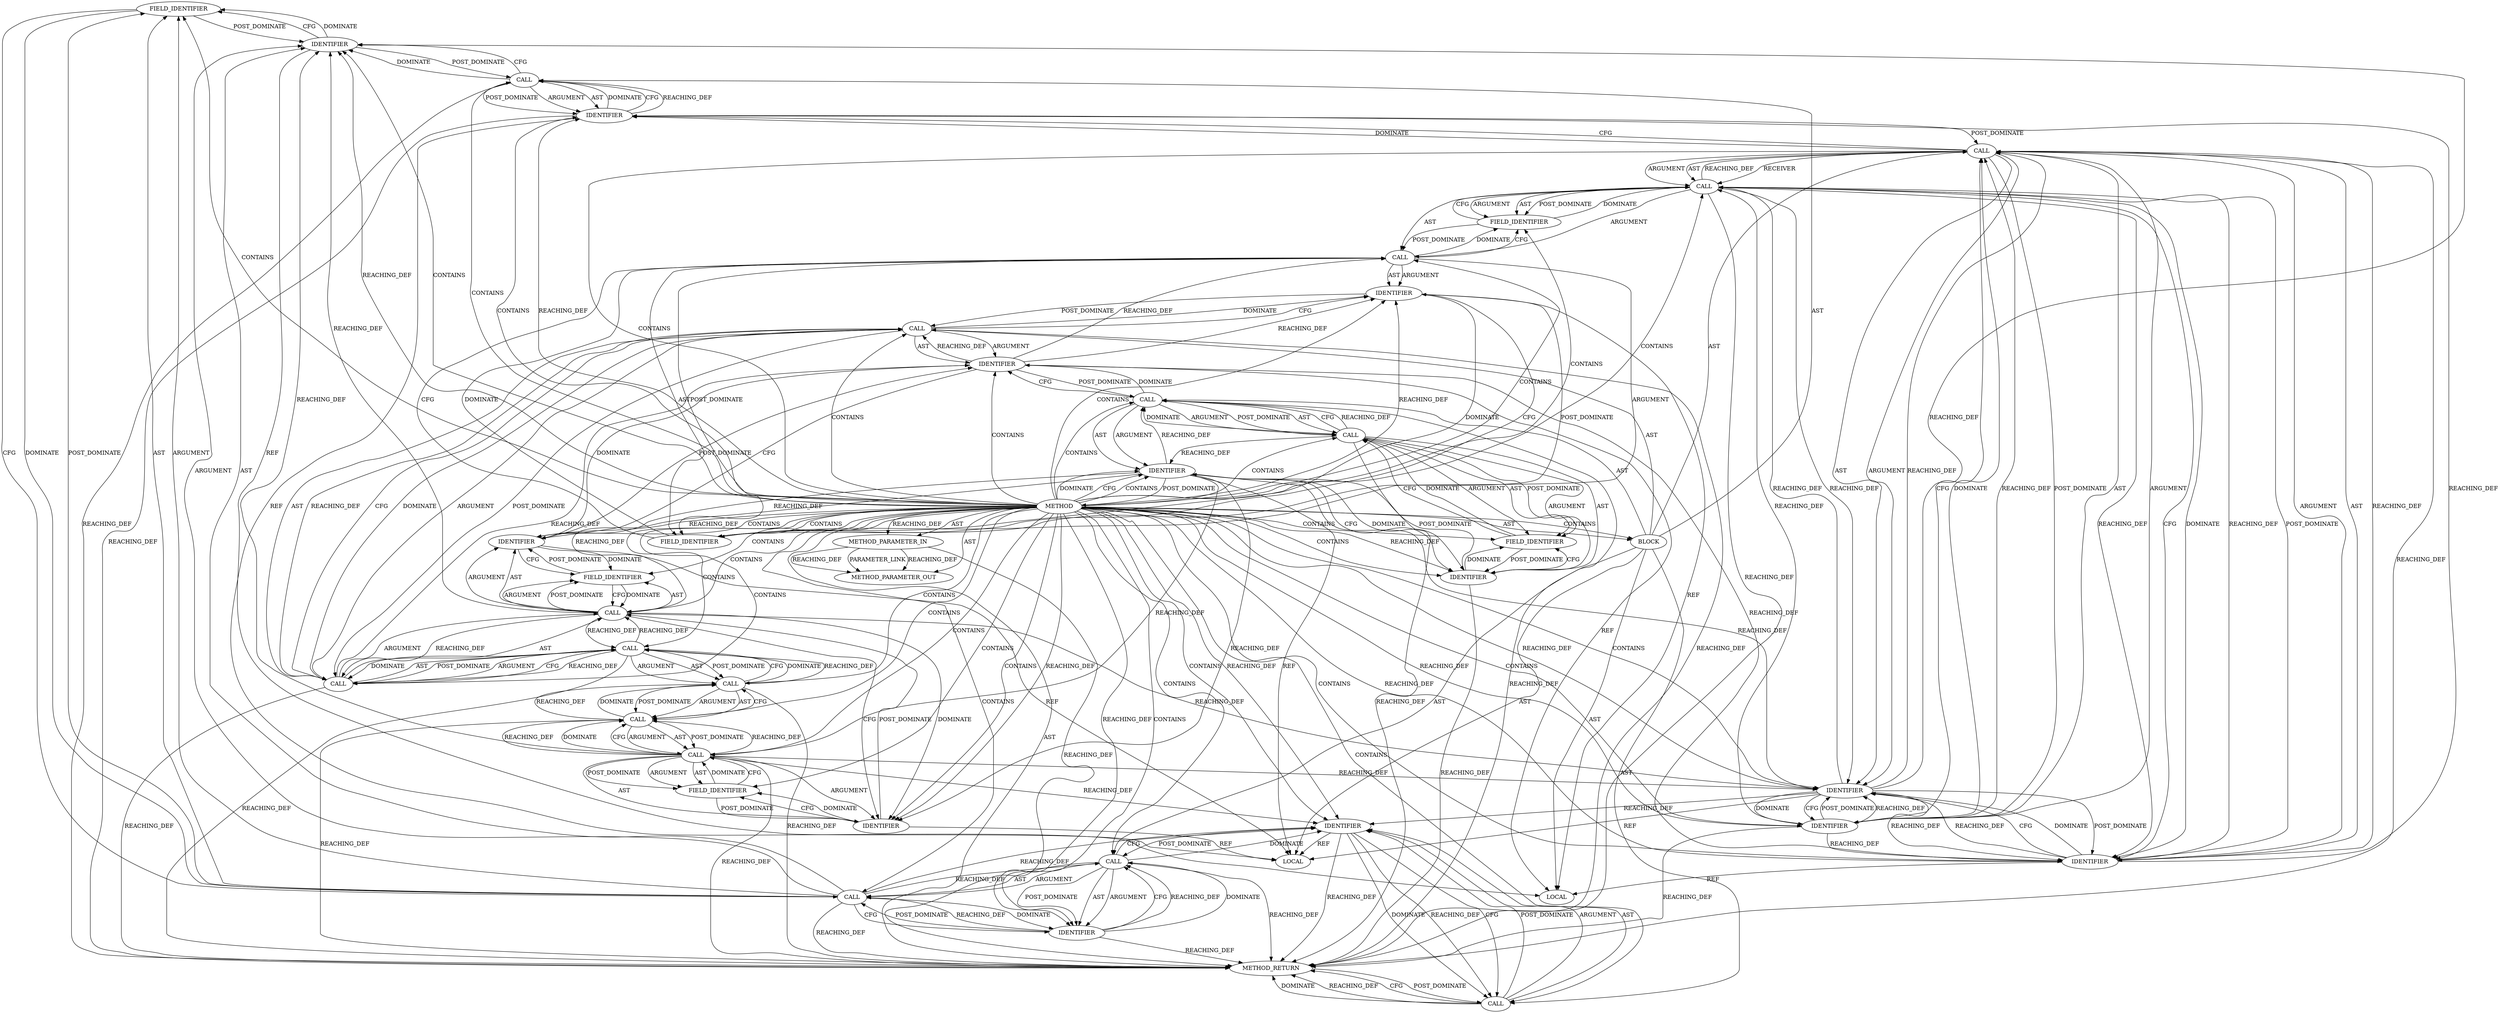 digraph {
  1000 [label=FIELD_IDENTIFIER ORDER=2 ARGUMENT_INDEX=2 CODE="netdev" COLUMN_NUMBER=2 LINE_NUMBER=83 CANONICAL_NAME="netdev"]
  1003 [label=IDENTIFIER ORDER=1 ARGUMENT_INDEX=1 CODE="ctx" COLUMN_NUMBER=22 LINE_NUMBER=84 TYPE_FULL_NAME="tls_context*" NAME="ctx"]
  21283 [label=METHOD_PARAMETER_OUT ORDER=1 CODE="struct work_struct *work" IS_VARIADIC=false COLUMN_NUMBER=36 LINE_NUMBER=68 TYPE_FULL_NAME="work_struct*" EVALUATION_STRATEGY="BY_VALUE" INDEX=1 NAME="work"]
  964 [label=METHOD COLUMN_NUMBER=1 LINE_NUMBER=68 COLUMN_NUMBER_END=1 IS_EXTERNAL=false SIGNATURE="void tls_device_tx_del_task (work_struct*)" NAME="tls_device_tx_del_task" AST_PARENT_TYPE="TYPE_DECL" AST_PARENT_FULL_NAME="tls_device.c:<global>" ORDER=8 CODE="static void tls_device_tx_del_task(struct work_struct *work)
{
	struct tls_offload_context_tx *offload_ctx =
		container_of(work, struct tls_offload_context_tx, destruct_work);
	struct tls_context *ctx = offload_ctx->ctx;
	struct net_device *netdev;

	/* Safe, because this is the destroy flow, refcount is 0, so
	 * tls_device_down can't store this field in parallel.
	 */
	netdev = rcu_dereference_protected(ctx->netdev,
					   !refcount_read(&ctx->refcount));

	netdev->tlsdev_ops->tls_dev_del(netdev, ctx, TLS_OFFLOAD_CTX_DIR_TX);
	dev_put(netdev);
	ctx->netdev = NULL;
	tls_device_free_ctx(ctx);
}" FULL_NAME="tls_device_tx_del_task" LINE_NUMBER_END=85 FILENAME="tls_device.c"]
  987 [label=CALL ORDER=1 ARGUMENT_INDEX=0 CODE="netdev->tlsdev_ops->tls_dev_del" COLUMN_NUMBER=2 METHOD_FULL_NAME="<operator>.indirectFieldAccess" LINE_NUMBER=81 TYPE_FULL_NAME="<empty>" DISPATCH_TYPE="STATIC_DISPATCH" SIGNATURE="" NAME="<operator>.indirectFieldAccess"]
  982 [label=CALL ORDER=1 ARGUMENT_INDEX=1 CODE="&ctx->refcount" COLUMN_NUMBER=24 METHOD_FULL_NAME="<operator>.addressOf" LINE_NUMBER=79 TYPE_FULL_NAME="<empty>" DISPATCH_TYPE="STATIC_DISPATCH" SIGNATURE="" NAME="<operator>.addressOf"]
  975 [label=IDENTIFIER ORDER=1 ARGUMENT_INDEX=1 CODE="netdev" COLUMN_NUMBER=2 LINE_NUMBER=78 TYPE_FULL_NAME="net_device*" NAME="netdev"]
  985 [label=FIELD_IDENTIFIER ORDER=2 ARGUMENT_INDEX=2 CODE="refcount" COLUMN_NUMBER=25 LINE_NUMBER=79 CANONICAL_NAME="refcount"]
  966 [label=BLOCK ORDER=2 ARGUMENT_INDEX=-1 CODE="{
	struct tls_offload_context_tx *offload_ctx =
		container_of(work, struct tls_offload_context_tx, destruct_work);
	struct tls_context *ctx = offload_ctx->ctx;
	struct net_device *netdev;

	/* Safe, because this is the destroy flow, refcount is 0, so
	 * tls_device_down can't store this field in parallel.
	 */
	netdev = rcu_dereference_protected(ctx->netdev,
					   !refcount_read(&ctx->refcount));

	netdev->tlsdev_ops->tls_dev_del(netdev, ctx, TLS_OFFLOAD_CTX_DIR_TX);
	dev_put(netdev);
	ctx->netdev = NULL;
	tls_device_free_ctx(ctx);
}" COLUMN_NUMBER=1 LINE_NUMBER=69 TYPE_FULL_NAME="void"]
  979 [label=FIELD_IDENTIFIER ORDER=2 ARGUMENT_INDEX=2 CODE="netdev" COLUMN_NUMBER=37 LINE_NUMBER=78 CANONICAL_NAME="netdev"]
  978 [label=IDENTIFIER ORDER=1 ARGUMENT_INDEX=1 CODE="ctx" COLUMN_NUMBER=37 LINE_NUMBER=78 TYPE_FULL_NAME="tls_context*" NAME="ctx"]
  991 [label=FIELD_IDENTIFIER ORDER=2 ARGUMENT_INDEX=2 CODE="tls_dev_del" COLUMN_NUMBER=2 LINE_NUMBER=81 CANONICAL_NAME="tls_dev_del"]
  1001 [label=IDENTIFIER ORDER=2 ARGUMENT_INDEX=2 CODE="NULL" COLUMN_NUMBER=16 LINE_NUMBER=83 TYPE_FULL_NAME="ANY" NAME="NULL"]
  969 [label=IDENTIFIER ORDER=1 ARGUMENT_INDEX=1 CODE="ctx" COLUMN_NUMBER=22 LINE_NUMBER=72 TYPE_FULL_NAME="tls_context*" NAME="ctx"]
  990 [label=FIELD_IDENTIFIER ORDER=2 ARGUMENT_INDEX=2 CODE="tlsdev_ops" COLUMN_NUMBER=2 LINE_NUMBER=81 CANONICAL_NAME="tlsdev_ops"]
  977 [label=CALL ORDER=1 ARGUMENT_INDEX=1 CODE="ctx->netdev" COLUMN_NUMBER=37 METHOD_FULL_NAME="<operator>.indirectFieldAccess" LINE_NUMBER=78 TYPE_FULL_NAME="<empty>" DISPATCH_TYPE="STATIC_DISPATCH" SIGNATURE="" NAME="<operator>.indirectFieldAccess"]
  976 [label=CALL ORDER=2 ARGUMENT_INDEX=2 CODE="rcu_dereference_protected(ctx->netdev,
					   !refcount_read(&ctx->refcount))" COLUMN_NUMBER=11 METHOD_FULL_NAME="rcu_dereference_protected" LINE_NUMBER=78 TYPE_FULL_NAME="<empty>" DISPATCH_TYPE="STATIC_DISPATCH" SIGNATURE="" NAME="rcu_dereference_protected"]
  986 [label=CALL ORDER=5 ARGUMENT_INDEX=-1 CODE="netdev->tlsdev_ops->tls_dev_del(netdev, ctx, TLS_OFFLOAD_CTX_DIR_TX)" COLUMN_NUMBER=2 METHOD_FULL_NAME="tls_dev_del" LINE_NUMBER=81 TYPE_FULL_NAME="<empty>" DISPATCH_TYPE="STATIC_DISPATCH" SIGNATURE="" NAME="tls_dev_del"]
  997 [label=CALL ORDER=7 ARGUMENT_INDEX=-1 CODE="ctx->netdev = NULL" COLUMN_NUMBER=2 METHOD_FULL_NAME="<operator>.assignment" LINE_NUMBER=83 TYPE_FULL_NAME="<empty>" DISPATCH_TYPE="STATIC_DISPATCH" SIGNATURE="" NAME="<operator>.assignment"]
  965 [label=METHOD_PARAMETER_IN ORDER=1 CODE="struct work_struct *work" IS_VARIADIC=false COLUMN_NUMBER=36 LINE_NUMBER=68 TYPE_FULL_NAME="work_struct*" EVALUATION_STRATEGY="BY_VALUE" INDEX=1 NAME="work"]
  984 [label=IDENTIFIER ORDER=1 ARGUMENT_INDEX=1 CODE="ctx" COLUMN_NUMBER=25 LINE_NUMBER=79 TYPE_FULL_NAME="tls_context*" NAME="ctx"]
  983 [label=CALL ORDER=1 ARGUMENT_INDEX=1 CODE="ctx->refcount" COLUMN_NUMBER=25 METHOD_FULL_NAME="<operator>.indirectFieldAccess" LINE_NUMBER=79 TYPE_FULL_NAME="<empty>" DISPATCH_TYPE="STATIC_DISPATCH" SIGNATURE="" NAME="<operator>.indirectFieldAccess"]
  981 [label=CALL ORDER=1 ARGUMENT_INDEX=1 CODE="refcount_read(&ctx->refcount)" COLUMN_NUMBER=10 METHOD_FULL_NAME="refcount_read" LINE_NUMBER=79 TYPE_FULL_NAME="<empty>" DISPATCH_TYPE="STATIC_DISPATCH" SIGNATURE="" NAME="refcount_read"]
  980 [label=CALL ORDER=2 ARGUMENT_INDEX=2 CODE="!refcount_read(&ctx->refcount)" COLUMN_NUMBER=9 METHOD_FULL_NAME="<operator>.logicalNot" LINE_NUMBER=79 TYPE_FULL_NAME="<empty>" DISPATCH_TYPE="STATIC_DISPATCH" SIGNATURE="" NAME="<operator>.logicalNot"]
  974 [label=CALL ORDER=4 ARGUMENT_INDEX=-1 CODE="netdev = rcu_dereference_protected(ctx->netdev,
					   !refcount_read(&ctx->refcount))" COLUMN_NUMBER=2 METHOD_FULL_NAME="<operator>.assignment" LINE_NUMBER=78 TYPE_FULL_NAME="<empty>" DISPATCH_TYPE="STATIC_DISPATCH" SIGNATURE="" NAME="<operator>.assignment"]
  992 [label=IDENTIFIER ORDER=2 ARGUMENT_INDEX=1 CODE="netdev" COLUMN_NUMBER=34 LINE_NUMBER=81 TYPE_FULL_NAME="net_device*" NAME="netdev"]
  993 [label=IDENTIFIER ORDER=3 ARGUMENT_INDEX=2 CODE="ctx" COLUMN_NUMBER=42 LINE_NUMBER=81 TYPE_FULL_NAME="tls_context*" NAME="ctx"]
  971 [label=IDENTIFIER ORDER=1 ARGUMENT_INDEX=1 CODE="offload_ctx" COLUMN_NUMBER=28 LINE_NUMBER=72 TYPE_FULL_NAME="ANY" NAME="offload_ctx"]
  996 [label=IDENTIFIER ORDER=1 ARGUMENT_INDEX=1 CODE="netdev" COLUMN_NUMBER=10 LINE_NUMBER=82 TYPE_FULL_NAME="net_device*" NAME="netdev"]
  972 [label=FIELD_IDENTIFIER ORDER=2 ARGUMENT_INDEX=2 CODE="ctx" COLUMN_NUMBER=28 LINE_NUMBER=72 CANONICAL_NAME="ctx"]
  1004 [label=METHOD_RETURN ORDER=3 CODE="RET" COLUMN_NUMBER=1 LINE_NUMBER=68 TYPE_FULL_NAME="void" EVALUATION_STRATEGY="BY_VALUE"]
  989 [label=IDENTIFIER ORDER=1 ARGUMENT_INDEX=1 CODE="netdev" COLUMN_NUMBER=2 LINE_NUMBER=81 TYPE_FULL_NAME="net_device*" NAME="netdev"]
  967 [label=LOCAL ORDER=1 CODE="struct tls_context* ctx" COLUMN_NUMBER=21 LINE_NUMBER=72 TYPE_FULL_NAME="tls_context*" NAME="ctx"]
  968 [label=CALL ORDER=2 ARGUMENT_INDEX=-1 CODE="*ctx = offload_ctx->ctx" COLUMN_NUMBER=21 METHOD_FULL_NAME="<operator>.assignment" LINE_NUMBER=72 TYPE_FULL_NAME="<empty>" DISPATCH_TYPE="STATIC_DISPATCH" SIGNATURE="" NAME="<operator>.assignment"]
  970 [label=CALL ORDER=2 ARGUMENT_INDEX=2 CODE="offload_ctx->ctx" COLUMN_NUMBER=28 METHOD_FULL_NAME="<operator>.indirectFieldAccess" LINE_NUMBER=72 TYPE_FULL_NAME="<empty>" DISPATCH_TYPE="STATIC_DISPATCH" SIGNATURE="" NAME="<operator>.indirectFieldAccess"]
  994 [label=IDENTIFIER ORDER=4 ARGUMENT_INDEX=3 CODE="TLS_OFFLOAD_CTX_DIR_TX" COLUMN_NUMBER=47 LINE_NUMBER=81 TYPE_FULL_NAME="ANY" NAME="TLS_OFFLOAD_CTX_DIR_TX"]
  999 [label=IDENTIFIER ORDER=1 ARGUMENT_INDEX=1 CODE="ctx" COLUMN_NUMBER=2 LINE_NUMBER=83 TYPE_FULL_NAME="tls_context*" NAME="ctx"]
  1002 [label=CALL ORDER=8 ARGUMENT_INDEX=-1 CODE="tls_device_free_ctx(ctx)" COLUMN_NUMBER=2 METHOD_FULL_NAME="tls_device_free_ctx" LINE_NUMBER=84 TYPE_FULL_NAME="<empty>" DISPATCH_TYPE="STATIC_DISPATCH" SIGNATURE="" NAME="tls_device_free_ctx"]
  988 [label=CALL ORDER=1 ARGUMENT_INDEX=1 CODE="netdev->tlsdev_ops" COLUMN_NUMBER=2 METHOD_FULL_NAME="<operator>.indirectFieldAccess" LINE_NUMBER=81 TYPE_FULL_NAME="<empty>" DISPATCH_TYPE="STATIC_DISPATCH" SIGNATURE="" NAME="<operator>.indirectFieldAccess"]
  973 [label=LOCAL ORDER=3 CODE="struct net_device* netdev" COLUMN_NUMBER=20 LINE_NUMBER=73 TYPE_FULL_NAME="net_device*" NAME="netdev"]
  998 [label=CALL ORDER=1 ARGUMENT_INDEX=1 CODE="ctx->netdev" COLUMN_NUMBER=2 METHOD_FULL_NAME="<operator>.indirectFieldAccess" LINE_NUMBER=83 TYPE_FULL_NAME="<empty>" DISPATCH_TYPE="STATIC_DISPATCH" SIGNATURE="" NAME="<operator>.indirectFieldAccess"]
  995 [label=CALL ORDER=6 ARGUMENT_INDEX=-1 CODE="dev_put(netdev)" COLUMN_NUMBER=2 METHOD_FULL_NAME="dev_put" LINE_NUMBER=82 TYPE_FULL_NAME="<empty>" DISPATCH_TYPE="STATIC_DISPATCH" SIGNATURE="" NAME="dev_put"]
  980 -> 977 [label=REACHING_DEF VARIABLE="!refcount_read(&ctx->refcount)"]
  976 -> 974 [label=REACHING_DEF VARIABLE="rcu_dereference_protected(ctx->netdev,
					   !refcount_read(&ctx->refcount))"]
  993 -> 994 [label=DOMINATE ]
  994 -> 987 [label=REACHING_DEF VARIABLE="TLS_OFFLOAD_CTX_DIR_TX"]
  993 -> 987 [label=REACHING_DEF VARIABLE="ctx"]
  993 -> 992 [label=REACHING_DEF VARIABLE="ctx"]
  1000 -> 999 [label=POST_DOMINATE ]
  964 -> 1002 [label=CONTAINS ]
  966 -> 986 [label=AST ]
  987 -> 991 [label=ARGUMENT ]
  986 -> 994 [label=POST_DOMINATE ]
  976 -> 977 [label=AST ]
  964 -> 1003 [label=CONTAINS ]
  1000 -> 998 [label=CFG ]
  1001 -> 997 [label=CFG ]
  983 -> 984 [label=AST ]
  975 -> 968 [label=POST_DOMINATE ]
  977 -> 999 [label=REACHING_DEF VARIABLE="ctx->netdev"]
  964 -> 999 [label=REACHING_DEF VARIABLE=""]
  1002 -> 1004 [label=DOMINATE ]
  987 -> 992 [label=REACHING_DEF VARIABLE="netdev->tlsdev_ops->tls_dev_del"]
  970 -> 968 [label=CFG ]
  990 -> 988 [label=CFG ]
  964 -> 996 [label=CONTAINS ]
  970 -> 1004 [label=REACHING_DEF VARIABLE="offload_ctx->ctx"]
  964 -> 982 [label=CONTAINS ]
  987 -> 993 [label=REACHING_DEF VARIABLE="netdev->tlsdev_ops->tls_dev_del"]
  1002 -> 1004 [label=REACHING_DEF VARIABLE="tls_device_free_ctx(ctx)"]
  972 -> 970 [label=CFG ]
  993 -> 992 [label=POST_DOMINATE ]
  978 -> 979 [label=DOMINATE ]
  987 -> 991 [label=AST ]
  996 -> 995 [label=DOMINATE ]
  981 -> 980 [label=CFG ]
  1001 -> 998 [label=POST_DOMINATE ]
  964 -> 968 [label=CONTAINS ]
  982 -> 983 [label=ARGUMENT ]
  987 -> 992 [label=CFG ]
  998 -> 1003 [label=REACHING_DEF VARIABLE="ctx->netdev"]
  964 -> 993 [label=REACHING_DEF VARIABLE=""]
  983 -> 985 [label=POST_DOMINATE ]
  980 -> 981 [label=ARGUMENT ]
  980 -> 981 [label=AST ]
  971 -> 969 [label=POST_DOMINATE ]
  997 -> 1004 [label=REACHING_DEF VARIABLE="ctx->netdev = NULL"]
  972 -> 970 [label=DOMINATE ]
  981 -> 980 [label=DOMINATE ]
  964 -> 990 [label=CONTAINS ]
  975 -> 978 [label=DOMINATE ]
  989 -> 973 [label=REF ]
  975 -> 978 [label=CFG ]
  977 -> 984 [label=DOMINATE ]
  983 -> 982 [label=REACHING_DEF VARIABLE="ctx->refcount"]
  983 -> 982 [label=REACHING_DEF VARIABLE="ctx->refcount"]
  986 -> 992 [label=ARGUMENT ]
  964 -> 1003 [label=REACHING_DEF VARIABLE=""]
  981 -> 1004 [label=REACHING_DEF VARIABLE="refcount_read(&ctx->refcount)"]
  981 -> 982 [label=AST ]
  983 -> 984 [label=ARGUMENT ]
  974 -> 976 [label=ARGUMENT ]
  998 -> 997 [label=REACHING_DEF VARIABLE="ctx->netdev"]
  994 -> 992 [label=REACHING_DEF VARIABLE="TLS_OFFLOAD_CTX_DIR_TX"]
  975 -> 973 [label=REF ]
  964 -> 969 [label=DOMINATE ]
  964 -> 1004 [label=AST ]
  1001 -> 997 [label=REACHING_DEF VARIABLE="NULL"]
  964 -> 998 [label=CONTAINS ]
  964 -> 992 [label=CONTAINS ]
  976 -> 980 [label=AST ]
  974 -> 975 [label=AST ]
  976 -> 974 [label=CFG ]
  970 -> 972 [label=ARGUMENT ]
  992 -> 993 [label=REACHING_DEF VARIABLE="netdev"]
  990 -> 988 [label=DOMINATE ]
  964 -> 992 [label=REACHING_DEF VARIABLE=""]
  964 -> 1001 [label=CONTAINS ]
  964 -> 978 [label=REACHING_DEF VARIABLE=""]
  971 -> 972 [label=CFG ]
  965 -> 21283 [label=REACHING_DEF VARIABLE="work"]
  965 -> 21283 [label=REACHING_DEF VARIABLE="work"]
  983 -> 993 [label=REACHING_DEF VARIABLE="ctx->refcount"]
  988 -> 990 [label=ARGUMENT ]
  991 -> 987 [label=DOMINATE ]
  997 -> 998 [label=AST ]
  974 -> 989 [label=DOMINATE ]
  1003 -> 1002 [label=DOMINATE ]
  995 -> 996 [label=POST_DOMINATE ]
  998 -> 1001 [label=CFG ]
  966 -> 997 [label=AST ]
  976 -> 1004 [label=REACHING_DEF VARIABLE="rcu_dereference_protected(ctx->netdev,
					   !refcount_read(&ctx->refcount))"]
  984 -> 977 [label=POST_DOMINATE ]
  986 -> 994 [label=AST ]
  992 -> 986 [label=REACHING_DEF VARIABLE="netdev"]
  999 -> 1000 [label=CFG ]
  992 -> 973 [label=REF ]
  964 -> 995 [label=CONTAINS ]
  986 -> 993 [label=AST ]
  964 -> 985 [label=CONTAINS ]
  987 -> 988 [label=AST ]
  995 -> 999 [label=CFG ]
  964 -> 979 [label=CONTAINS ]
  998 -> 1001 [label=DOMINATE ]
  977 -> 976 [label=REACHING_DEF VARIABLE="ctx->netdev"]
  996 -> 1004 [label=REACHING_DEF VARIABLE="netdev"]
  983 -> 982 [label=DOMINATE ]
  968 -> 975 [label=DOMINATE ]
  966 -> 973 [label=AST ]
  982 -> 981 [label=CFG ]
  994 -> 1004 [label=REACHING_DEF VARIABLE="TLS_OFFLOAD_CTX_DIR_TX"]
  972 -> 971 [label=POST_DOMINATE ]
  964 -> 978 [label=CONTAINS ]
  992 -> 996 [label=REACHING_DEF VARIABLE="netdev"]
  993 -> 999 [label=REACHING_DEF VARIABLE="ctx"]
  964 -> 988 [label=CONTAINS ]
  999 -> 1000 [label=DOMINATE ]
  990 -> 989 [label=POST_DOMINATE ]
  994 -> 986 [label=DOMINATE ]
  977 -> 978 [label=ARGUMENT ]
  980 -> 976 [label=CFG ]
  981 -> 982 [label=POST_DOMINATE ]
  980 -> 1004 [label=REACHING_DEF VARIABLE="!refcount_read(&ctx->refcount)"]
  975 -> 988 [label=REACHING_DEF VARIABLE="netdev"]
  998 -> 1000 [label=POST_DOMINATE ]
  969 -> 977 [label=REACHING_DEF VARIABLE="ctx"]
  964 -> 1001 [label=REACHING_DEF VARIABLE=""]
  994 -> 993 [label=POST_DOMINATE ]
  964 -> 969 [label=CFG ]
  985 -> 983 [label=DOMINATE ]
  988 -> 990 [label=AST ]
  986 -> 996 [label=DOMINATE ]
  964 -> 999 [label=CONTAINS ]
  988 -> 989 [label=ARGUMENT ]
  977 -> 979 [label=AST ]
  987 -> 988 [label=ARGUMENT ]
  964 -> 972 [label=CONTAINS ]
  968 -> 975 [label=CFG ]
  964 -> 986 [label=CONTAINS ]
  979 -> 978 [label=POST_DOMINATE ]
  1003 -> 1002 [label=REACHING_DEF VARIABLE="ctx"]
  964 -> 965 [label=REACHING_DEF VARIABLE=""]
  977 -> 980 [label=REACHING_DEF VARIABLE="ctx->netdev"]
  977 -> 979 [label=ARGUMENT ]
  982 -> 981 [label=REACHING_DEF VARIABLE="&ctx->refcount"]
  993 -> 967 [label=REF ]
  1003 -> 997 [label=POST_DOMINATE ]
  986 -> 994 [label=ARGUMENT ]
  964 -> 981 [label=CONTAINS ]
  981 -> 982 [label=ARGUMENT ]
  969 -> 978 [label=REACHING_DEF VARIABLE="ctx"]
  976 -> 980 [label=POST_DOMINATE ]
  969 -> 968 [label=REACHING_DEF VARIABLE="ctx"]
  1002 -> 1003 [label=POST_DOMINATE ]
  971 -> 1004 [label=REACHING_DEF VARIABLE="offload_ctx"]
  976 -> 975 [label=REACHING_DEF VARIABLE="rcu_dereference_protected(ctx->netdev,
					   !refcount_read(&ctx->refcount))"]
  964 -> 969 [label=CONTAINS ]
  984 -> 985 [label=CFG ]
  999 -> 967 [label=REF ]
  985 -> 984 [label=POST_DOMINATE ]
  987 -> 1004 [label=REACHING_DEF VARIABLE="netdev->tlsdev_ops->tls_dev_del"]
  992 -> 993 [label=CFG ]
  986 -> 992 [label=AST ]
  969 -> 983 [label=REACHING_DEF VARIABLE="ctx"]
  984 -> 985 [label=DOMINATE ]
  992 -> 993 [label=DOMINATE ]
  1000 -> 998 [label=DOMINATE ]
  977 -> 979 [label=POST_DOMINATE ]
  970 -> 971 [label=ARGUMENT ]
  968 -> 969 [label=AST ]
  996 -> 995 [label=CFG ]
  964 -> 984 [label=CONTAINS ]
  987 -> 986 [label=REACHING_DEF VARIABLE="netdev->tlsdev_ops->tls_dev_del"]
  964 -> 976 [label=CONTAINS ]
  964 -> 993 [label=CONTAINS ]
  979 -> 977 [label=CFG ]
  964 -> 987 [label=CONTAINS ]
  1002 -> 1003 [label=ARGUMENT ]
  964 -> 21283 [label=AST ]
  984 -> 967 [label=REF ]
  964 -> 977 [label=CONTAINS ]
  1002 -> 1004 [label=CFG ]
  977 -> 984 [label=CFG ]
  964 -> 971 [label=CONTAINS ]
  998 -> 999 [label=ARGUMENT ]
  993 -> 986 [label=REACHING_DEF VARIABLE="ctx"]
  974 -> 1004 [label=REACHING_DEF VARIABLE="netdev = rcu_dereference_protected(ctx->netdev,
					   !refcount_read(&ctx->refcount))"]
  975 -> 989 [label=REACHING_DEF VARIABLE="netdev"]
  998 -> 999 [label=AST ]
  970 -> 968 [label=REACHING_DEF VARIABLE="offload_ctx->ctx"]
  974 -> 975 [label=ARGUMENT ]
  964 -> 970 [label=CONTAINS ]
  964 -> 974 [label=CONTAINS ]
  976 -> 980 [label=ARGUMENT ]
  986 -> 1004 [label=REACHING_DEF VARIABLE="netdev->tlsdev_ops->tls_dev_del(netdev, ctx, TLS_OFFLOAD_CTX_DIR_TX)"]
  965 -> 1004 [label=REACHING_DEF VARIABLE="work"]
  997 -> 1001 [label=POST_DOMINATE ]
  964 -> 971 [label=REACHING_DEF VARIABLE=""]
  983 -> 1004 [label=REACHING_DEF VARIABLE="ctx->refcount"]
  966 -> 974 [label=AST ]
  964 -> 996 [label=REACHING_DEF VARIABLE=""]
  1001 -> 997 [label=DOMINATE ]
  966 -> 1002 [label=AST ]
  997 -> 1001 [label=AST ]
  968 -> 969 [label=ARGUMENT ]
  979 -> 977 [label=DOMINATE ]
  982 -> 983 [label=AST ]
  1003 -> 1004 [label=REACHING_DEF VARIABLE="ctx"]
  964 -> 980 [label=CONTAINS ]
  974 -> 989 [label=CFG ]
  964 -> 994 [label=REACHING_DEF VARIABLE=""]
  986 -> 987 [label=AST ]
  980 -> 976 [label=REACHING_DEF VARIABLE="!refcount_read(&ctx->refcount)"]
  964 -> 994 [label=CONTAINS ]
  996 -> 973 [label=REF ]
  989 -> 990 [label=DOMINATE ]
  964 -> 1000 [label=CONTAINS ]
  987 -> 992 [label=DOMINATE ]
  995 -> 996 [label=ARGUMENT ]
  993 -> 1003 [label=REACHING_DEF VARIABLE="ctx"]
  964 -> 965 [label=AST ]
  970 -> 972 [label=AST ]
  996 -> 986 [label=POST_DOMINATE ]
  999 -> 995 [label=POST_DOMINATE ]
  988 -> 991 [label=DOMINATE ]
  1004 -> 1002 [label=POST_DOMINATE ]
  1003 -> 967 [label=REF ]
  983 -> 1003 [label=REACHING_DEF VARIABLE="ctx->refcount"]
  978 -> 975 [label=POST_DOMINATE ]
  977 -> 978 [label=AST ]
  969 -> 984 [label=REACHING_DEF VARIABLE="ctx"]
  964 -> 966 [label=CONTAINS ]
  995 -> 999 [label=DOMINATE ]
  982 -> 981 [label=DOMINATE ]
  971 -> 972 [label=DOMINATE ]
  983 -> 999 [label=REACHING_DEF VARIABLE="ctx->refcount"]
  975 -> 992 [label=REACHING_DEF VARIABLE="netdev"]
  970 -> 971 [label=AST ]
  987 -> 991 [label=POST_DOMINATE ]
  997 -> 1003 [label=DOMINATE ]
  968 -> 1004 [label=REACHING_DEF VARIABLE="*ctx = offload_ctx->ctx"]
  986 -> 987 [label=RECEIVER ]
  989 -> 974 [label=POST_DOMINATE ]
  966 -> 967 [label=AST ]
  968 -> 970 [label=ARGUMENT ]
  969 -> 993 [label=REACHING_DEF VARIABLE="ctx"]
  994 -> 986 [label=REACHING_DEF VARIABLE="TLS_OFFLOAD_CTX_DIR_TX"]
  986 -> 996 [label=CFG ]
  978 -> 967 [label=REF ]
  964 -> 989 [label=CONTAINS ]
  995 -> 996 [label=AST ]
  970 -> 972 [label=POST_DOMINATE ]
  974 -> 976 [label=AST ]
  982 -> 1004 [label=REACHING_DEF VARIABLE="&ctx->refcount"]
  964 -> 997 [label=CONTAINS ]
  980 -> 976 [label=DOMINATE ]
  969 -> 967 [label=REF ]
  1001 -> 1004 [label=REACHING_DEF VARIABLE="NULL"]
  998 -> 1000 [label=AST ]
  998 -> 1004 [label=REACHING_DEF VARIABLE="ctx->netdev"]
  966 -> 968 [label=AST ]
  992 -> 987 [label=REACHING_DEF VARIABLE="netdev"]
  983 -> 982 [label=CFG ]
  1002 -> 1003 [label=AST ]
  994 -> 993 [label=REACHING_DEF VARIABLE="TLS_OFFLOAD_CTX_DIR_TX"]
  998 -> 1000 [label=ARGUMENT ]
  969 -> 971 [label=CFG ]
  977 -> 993 [label=REACHING_DEF VARIABLE="ctx->netdev"]
  1001 -> 998 [label=REACHING_DEF VARIABLE="NULL"]
  969 -> 971 [label=DOMINATE ]
  968 -> 970 [label=POST_DOMINATE ]
  964 -> 991 [label=CONTAINS ]
  981 -> 980 [label=REACHING_DEF VARIABLE="refcount_read(&ctx->refcount)"]
  978 -> 979 [label=CFG ]
  1003 -> 1002 [label=CFG ]
  991 -> 988 [label=POST_DOMINATE ]
  970 -> 968 [label=DOMINATE ]
  994 -> 986 [label=CFG ]
  997 -> 1001 [label=ARGUMENT ]
  988 -> 990 [label=POST_DOMINATE ]
  964 -> 983 [label=CONTAINS ]
  980 -> 981 [label=POST_DOMINATE ]
  976 -> 974 [label=DOMINATE ]
  995 -> 1004 [label=REACHING_DEF VARIABLE="dev_put(netdev)"]
  993 -> 994 [label=CFG ]
  974 -> 976 [label=POST_DOMINATE ]
  965 -> 21283 [label=PARAMETER_LINK ]
  989 -> 990 [label=CFG ]
  986 -> 993 [label=ARGUMENT ]
  970 -> 969 [label=REACHING_DEF VARIABLE="offload_ctx->ctx"]
  996 -> 995 [label=REACHING_DEF VARIABLE="netdev"]
  964 -> 975 [label=CONTAINS ]
  983 -> 985 [label=ARGUMENT ]
  964 -> 966 [label=AST ]
  968 -> 970 [label=AST ]
  982 -> 983 [label=POST_DOMINATE ]
  986 -> 987 [label=ARGUMENT ]
  983 -> 985 [label=AST ]
  964 -> 984 [label=REACHING_DEF VARIABLE=""]
  975 -> 974 [label=REACHING_DEF VARIABLE="netdev"]
  985 -> 983 [label=CFG ]
  988 -> 989 [label=AST ]
  991 -> 987 [label=CFG ]
  976 -> 977 [label=ARGUMENT ]
  997 -> 1003 [label=CFG ]
  997 -> 998 [label=ARGUMENT ]
  966 -> 995 [label=AST ]
  964 -> 989 [label=REACHING_DEF VARIABLE=""]
  992 -> 987 [label=POST_DOMINATE ]
  969 -> 964 [label=POST_DOMINATE ]
  988 -> 991 [label=CFG ]
}

